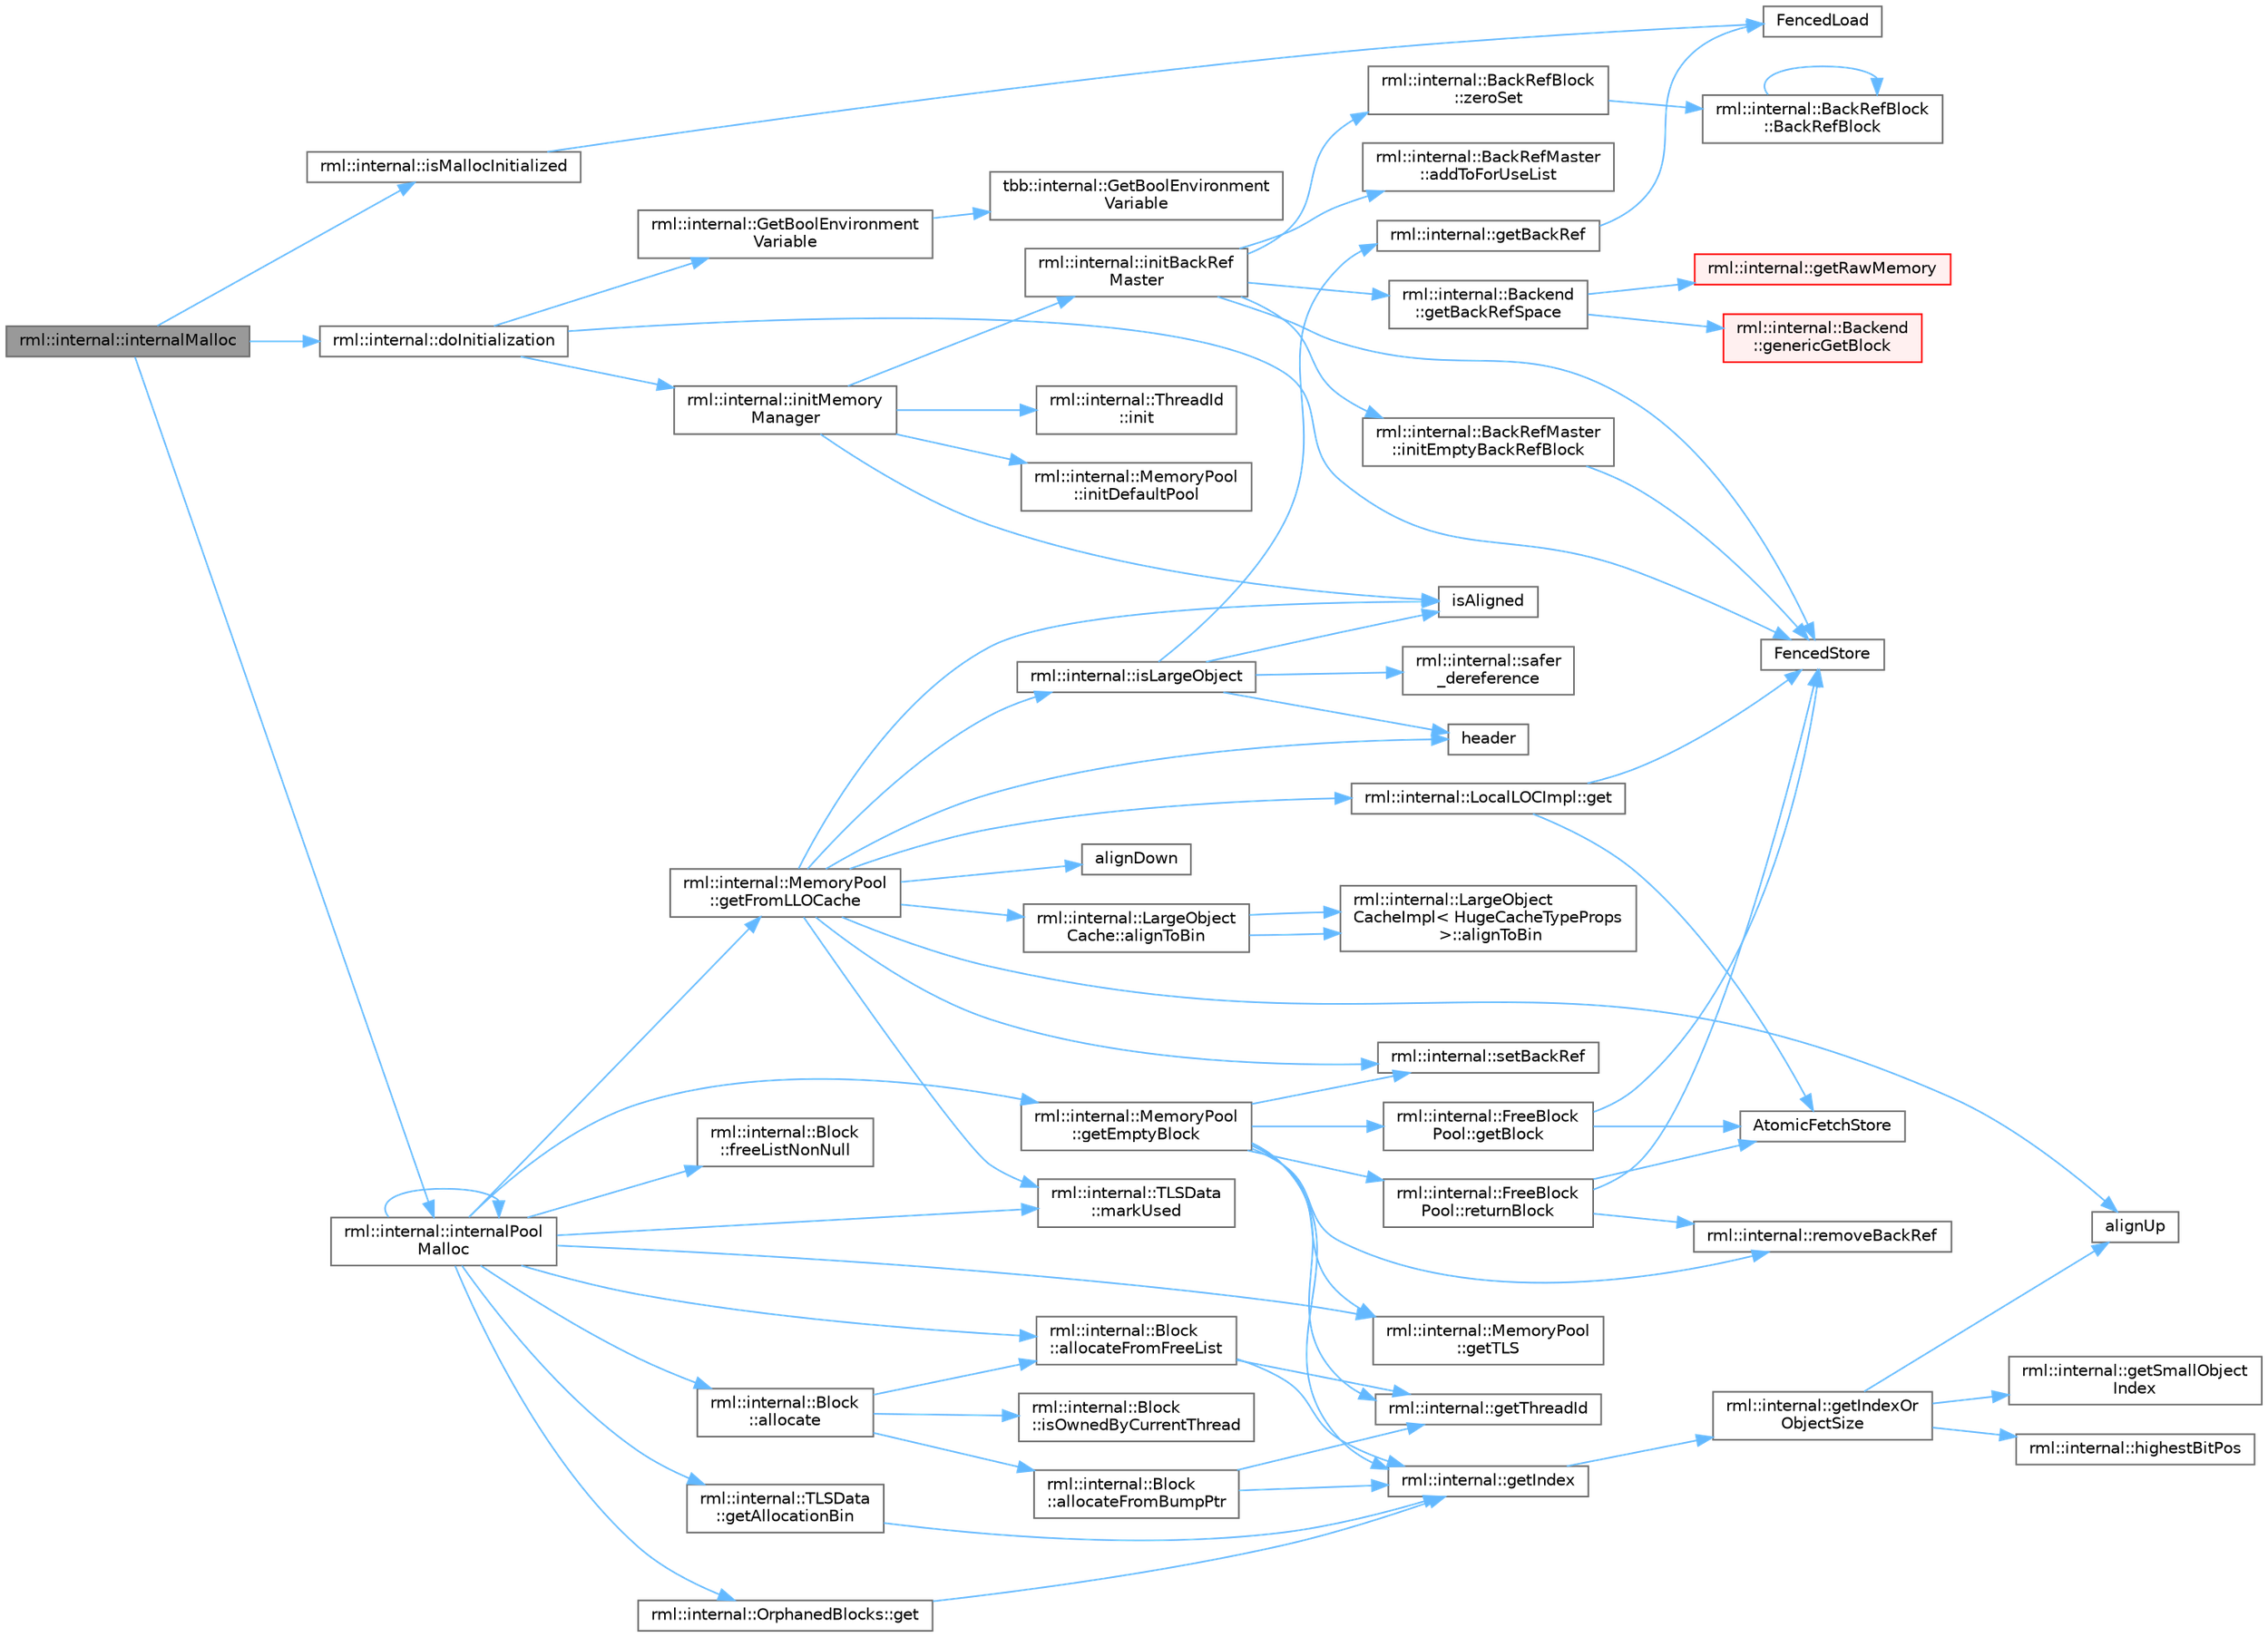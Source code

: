 digraph "rml::internal::internalMalloc"
{
 // LATEX_PDF_SIZE
  bgcolor="transparent";
  edge [fontname=Helvetica,fontsize=10,labelfontname=Helvetica,labelfontsize=10];
  node [fontname=Helvetica,fontsize=10,shape=box,height=0.2,width=0.4];
  rankdir="LR";
  Node1 [id="Node000001",label="rml::internal::internalMalloc",height=0.2,width=0.4,color="gray40", fillcolor="grey60", style="filled", fontcolor="black",tooltip=" "];
  Node1 -> Node2 [id="edge76_Node000001_Node000002",color="steelblue1",style="solid",tooltip=" "];
  Node2 [id="Node000002",label="rml::internal::doInitialization",height=0.2,width=0.4,color="grey40", fillcolor="white", style="filled",URL="$namespacerml_1_1internal.html#aad59cc02d849210b00c8587544e44e20",tooltip="Ensures that initMemoryManager() is called once and only once."];
  Node2 -> Node3 [id="edge77_Node000002_Node000003",color="steelblue1",style="solid",tooltip=" "];
  Node3 [id="Node000003",label="FencedStore",height=0.2,width=0.4,color="grey40", fillcolor="white", style="filled",URL="$_synchronize_8h.html#a19886ee3899c0a2435ea9840116ea325",tooltip=" "];
  Node2 -> Node4 [id="edge78_Node000002_Node000004",color="steelblue1",style="solid",tooltip=" "];
  Node4 [id="Node000004",label="rml::internal::GetBoolEnvironment\lVariable",height=0.2,width=0.4,color="grey40", fillcolor="white", style="filled",URL="$namespacerml_1_1internal.html#acbf202195ce55902f2237ab9e8de3be5",tooltip=" "];
  Node4 -> Node5 [id="edge79_Node000004_Node000005",color="steelblue1",style="solid",tooltip=" "];
  Node5 [id="Node000005",label="tbb::internal::GetBoolEnvironment\lVariable",height=0.2,width=0.4,color="grey40", fillcolor="white", style="filled",URL="$namespacetbb_1_1internal.html#a97d6c00654cc85d4c072f1a082c8c28a",tooltip=" "];
  Node2 -> Node6 [id="edge80_Node000002_Node000006",color="steelblue1",style="solid",tooltip=" "];
  Node6 [id="Node000006",label="rml::internal::initMemory\lManager",height=0.2,width=0.4,color="grey40", fillcolor="white", style="filled",URL="$namespacerml_1_1internal.html#ab24be00d5e9e602105742c4b1c7903a4",tooltip=" "];
  Node6 -> Node7 [id="edge81_Node000006_Node000007",color="steelblue1",style="solid",tooltip=" "];
  Node7 [id="Node000007",label="rml::internal::ThreadId\l::init",height=0.2,width=0.4,color="grey40", fillcolor="white", style="filled",URL="$classrml_1_1internal_1_1_thread_id.html#a58d4cb2156367a2fc468f6daf5cbded2",tooltip=" "];
  Node6 -> Node8 [id="edge82_Node000006_Node000008",color="steelblue1",style="solid",tooltip=" "];
  Node8 [id="Node000008",label="rml::internal::initBackRef\lMaster",height=0.2,width=0.4,color="grey40", fillcolor="white", style="filled",URL="$namespacerml_1_1internal.html#a35c262cb0badff1e3b2a9df6357a344a",tooltip=" "];
  Node8 -> Node9 [id="edge83_Node000008_Node000009",color="steelblue1",style="solid",tooltip=" "];
  Node9 [id="Node000009",label="rml::internal::BackRefMaster\l::addToForUseList",height=0.2,width=0.4,color="grey40", fillcolor="white", style="filled",URL="$structrml_1_1internal_1_1_back_ref_master.html#a37ff8568740208b7e96498e34b02cfb0",tooltip=" "];
  Node8 -> Node3 [id="edge84_Node000008_Node000003",color="steelblue1",style="solid",tooltip=" "];
  Node8 -> Node10 [id="edge85_Node000008_Node000010",color="steelblue1",style="solid",tooltip=" "];
  Node10 [id="Node000010",label="rml::internal::Backend\l::getBackRefSpace",height=0.2,width=0.4,color="grey40", fillcolor="white", style="filled",URL="$classrml_1_1internal_1_1_backend.html#af43a5f0fc5038a3e60d58602b696af87",tooltip=" "];
  Node10 -> Node11 [id="edge86_Node000010_Node000011",color="steelblue1",style="solid",tooltip=" "];
  Node11 [id="Node000011",label="rml::internal::Backend\l::genericGetBlock",height=0.2,width=0.4,color="red", fillcolor="#FFF0F0", style="filled",URL="$classrml_1_1internal_1_1_backend.html#a17c603dbded6b99ac85e338515ae0d40",tooltip=" "];
  Node10 -> Node18 [id="edge87_Node000010_Node000018",color="steelblue1",style="solid",tooltip=" "];
  Node18 [id="Node000018",label="rml::internal::getRawMemory",height=0.2,width=0.4,color="red", fillcolor="#FFF0F0", style="filled",URL="$namespacerml_1_1internal.html#a20a102758b34fcecb92ab9a8a5b94bab",tooltip=" "];
  Node8 -> Node55 [id="edge88_Node000008_Node000055",color="steelblue1",style="solid",tooltip=" "];
  Node55 [id="Node000055",label="rml::internal::BackRefMaster\l::initEmptyBackRefBlock",height=0.2,width=0.4,color="grey40", fillcolor="white", style="filled",URL="$structrml_1_1internal_1_1_back_ref_master.html#a95aa7e0acc7e9849781dc1d4a73acd5c",tooltip=" "];
  Node55 -> Node3 [id="edge89_Node000055_Node000003",color="steelblue1",style="solid",tooltip=" "];
  Node8 -> Node56 [id="edge90_Node000008_Node000056",color="steelblue1",style="solid",tooltip=" "];
  Node56 [id="Node000056",label="rml::internal::BackRefBlock\l::zeroSet",height=0.2,width=0.4,color="grey40", fillcolor="white", style="filled",URL="$structrml_1_1internal_1_1_back_ref_block.html#a5ead9463c799a7dd21ce45a45df08972",tooltip=" "];
  Node56 -> Node57 [id="edge91_Node000056_Node000057",color="steelblue1",style="solid",tooltip=" "];
  Node57 [id="Node000057",label="rml::internal::BackRefBlock\l::BackRefBlock",height=0.2,width=0.4,color="grey40", fillcolor="white", style="filled",URL="$structrml_1_1internal_1_1_back_ref_block.html#a91f7edc927ea22aa8f687535fc5719ab",tooltip=" "];
  Node57 -> Node57 [id="edge92_Node000057_Node000057",color="steelblue1",style="solid",tooltip=" "];
  Node6 -> Node58 [id="edge93_Node000006_Node000058",color="steelblue1",style="solid",tooltip=" "];
  Node58 [id="Node000058",label="rml::internal::MemoryPool\l::initDefaultPool",height=0.2,width=0.4,color="grey40", fillcolor="white", style="filled",URL="$classrml_1_1internal_1_1_memory_pool.html#add7381e97285946d931d763e07dee7e5",tooltip=" "];
  Node6 -> Node28 [id="edge94_Node000006_Node000028",color="steelblue1",style="solid",tooltip=" "];
  Node28 [id="Node000028",label="isAligned",height=0.2,width=0.4,color="grey40", fillcolor="white", style="filled",URL="$_customize_8h.html#a717f2c2c0501922cd654a5ebf49b287e",tooltip=" "];
  Node1 -> Node59 [id="edge95_Node000001_Node000059",color="steelblue1",style="solid",tooltip=" "];
  Node59 [id="Node000059",label="rml::internal::internalPool\lMalloc",height=0.2,width=0.4,color="grey40", fillcolor="white", style="filled",URL="$namespacerml_1_1internal.html#a341c0310d4c1374c96acc18cd37eba26",tooltip=" "];
  Node59 -> Node60 [id="edge96_Node000059_Node000060",color="steelblue1",style="solid",tooltip=" "];
  Node60 [id="Node000060",label="rml::internal::Block\l::allocate",height=0.2,width=0.4,color="grey40", fillcolor="white", style="filled",URL="$classrml_1_1internal_1_1_block.html#ab304c726e184fcd2cad31e30306e07ab",tooltip=" "];
  Node60 -> Node61 [id="edge97_Node000060_Node000061",color="steelblue1",style="solid",tooltip=" "];
  Node61 [id="Node000061",label="rml::internal::Block\l::allocateFromBumpPtr",height=0.2,width=0.4,color="grey40", fillcolor="white", style="filled",URL="$classrml_1_1internal_1_1_block.html#a15badeb7c104a8f860a7375ed648a43e",tooltip=" "];
  Node61 -> Node62 [id="edge98_Node000061_Node000062",color="steelblue1",style="solid",tooltip=" "];
  Node62 [id="Node000062",label="rml::internal::getIndex",height=0.2,width=0.4,color="grey40", fillcolor="white", style="filled",URL="$namespacerml_1_1internal.html#a70dcd761b867baccb7ffdb087e52e215",tooltip=" "];
  Node62 -> Node63 [id="edge99_Node000062_Node000063",color="steelblue1",style="solid",tooltip=" "];
  Node63 [id="Node000063",label="rml::internal::getIndexOr\lObjectSize",height=0.2,width=0.4,color="grey40", fillcolor="white", style="filled",URL="$namespacerml_1_1internal.html#aebac3191559671ba56411f6a4926649a",tooltip=" "];
  Node63 -> Node22 [id="edge100_Node000063_Node000022",color="steelblue1",style="solid",tooltip=" "];
  Node22 [id="Node000022",label="alignUp",height=0.2,width=0.4,color="grey40", fillcolor="white", style="filled",URL="$shared__utils_8h.html#abf7a0e928f58ffeeefa291f674c30d69",tooltip=" "];
  Node63 -> Node64 [id="edge101_Node000063_Node000064",color="steelblue1",style="solid",tooltip=" "];
  Node64 [id="Node000064",label="rml::internal::getSmallObject\lIndex",height=0.2,width=0.4,color="grey40", fillcolor="white", style="filled",URL="$namespacerml_1_1internal.html#a1c4eb44e079bcce46d628794a9862661",tooltip=" "];
  Node63 -> Node65 [id="edge102_Node000063_Node000065",color="steelblue1",style="solid",tooltip=" "];
  Node65 [id="Node000065",label="rml::internal::highestBitPos",height=0.2,width=0.4,color="grey40", fillcolor="white", style="filled",URL="$namespacerml_1_1internal.html#a207376af1d0186a621e6e405cd469662",tooltip=" "];
  Node61 -> Node66 [id="edge103_Node000061_Node000066",color="steelblue1",style="solid",tooltip=" "];
  Node66 [id="Node000066",label="rml::internal::getThreadId",height=0.2,width=0.4,color="grey40", fillcolor="white", style="filled",URL="$namespacerml_1_1internal.html#a2877b2db91c23b8b7eb1d37891c40b2b",tooltip=" "];
  Node60 -> Node67 [id="edge104_Node000060_Node000067",color="steelblue1",style="solid",tooltip=" "];
  Node67 [id="Node000067",label="rml::internal::Block\l::allocateFromFreeList",height=0.2,width=0.4,color="grey40", fillcolor="white", style="filled",URL="$classrml_1_1internal_1_1_block.html#a49c5382153edd22b031869f0a822f9f2",tooltip=" "];
  Node67 -> Node62 [id="edge105_Node000067_Node000062",color="steelblue1",style="solid",tooltip=" "];
  Node67 -> Node66 [id="edge106_Node000067_Node000066",color="steelblue1",style="solid",tooltip=" "];
  Node60 -> Node68 [id="edge107_Node000060_Node000068",color="steelblue1",style="solid",tooltip=" "];
  Node68 [id="Node000068",label="rml::internal::Block\l::isOwnedByCurrentThread",height=0.2,width=0.4,color="grey40", fillcolor="white", style="filled",URL="$classrml_1_1internal_1_1_block.html#a764948ac32e7d5689a755e4af99308e2",tooltip=" "];
  Node59 -> Node67 [id="edge108_Node000059_Node000067",color="steelblue1",style="solid",tooltip=" "];
  Node59 -> Node69 [id="edge109_Node000059_Node000069",color="steelblue1",style="solid",tooltip=" "];
  Node69 [id="Node000069",label="rml::internal::Block\l::freeListNonNull",height=0.2,width=0.4,color="grey40", fillcolor="white", style="filled",URL="$classrml_1_1internal_1_1_block.html#a624decb3bf1a4f7ab0b66e3ae0fb1324",tooltip=" "];
  Node59 -> Node70 [id="edge110_Node000059_Node000070",color="steelblue1",style="solid",tooltip=" "];
  Node70 [id="Node000070",label="rml::internal::OrphanedBlocks::get",height=0.2,width=0.4,color="grey40", fillcolor="white", style="filled",URL="$classrml_1_1internal_1_1_orphaned_blocks.html#a3ed9f9cf98cd6c788195e57408c5ed26",tooltip=" "];
  Node70 -> Node62 [id="edge111_Node000070_Node000062",color="steelblue1",style="solid",tooltip=" "];
  Node59 -> Node71 [id="edge112_Node000059_Node000071",color="steelblue1",style="solid",tooltip=" "];
  Node71 [id="Node000071",label="rml::internal::TLSData\l::getAllocationBin",height=0.2,width=0.4,color="grey40", fillcolor="white", style="filled",URL="$classrml_1_1internal_1_1_t_l_s_data.html#a26c607a6304c0fa325c6604cf7c767ea",tooltip=" "];
  Node71 -> Node62 [id="edge113_Node000071_Node000062",color="steelblue1",style="solid",tooltip=" "];
  Node59 -> Node72 [id="edge114_Node000059_Node000072",color="steelblue1",style="solid",tooltip=" "];
  Node72 [id="Node000072",label="rml::internal::MemoryPool\l::getEmptyBlock",height=0.2,width=0.4,color="grey40", fillcolor="white", style="filled",URL="$classrml_1_1internal_1_1_memory_pool.html#a16261e62d2c6418981ade9a7ea23d5d0",tooltip=" "];
  Node72 -> Node73 [id="edge115_Node000072_Node000073",color="steelblue1",style="solid",tooltip=" "];
  Node73 [id="Node000073",label="rml::internal::FreeBlock\lPool::getBlock",height=0.2,width=0.4,color="grey40", fillcolor="white", style="filled",URL="$classrml_1_1internal_1_1_free_block_pool.html#a3d6745e31d1a809ce90273ba7a8f8ab7",tooltip=" "];
  Node73 -> Node74 [id="edge116_Node000073_Node000074",color="steelblue1",style="solid",tooltip=" "];
  Node74 [id="Node000074",label="AtomicFetchStore",height=0.2,width=0.4,color="grey40", fillcolor="white", style="filled",URL="$_synchronize_8h.html#a8f959802bcef862416aed96fe5c6e601",tooltip=" "];
  Node73 -> Node3 [id="edge117_Node000073_Node000003",color="steelblue1",style="solid",tooltip=" "];
  Node72 -> Node62 [id="edge118_Node000072_Node000062",color="steelblue1",style="solid",tooltip=" "];
  Node72 -> Node66 [id="edge119_Node000072_Node000066",color="steelblue1",style="solid",tooltip=" "];
  Node72 -> Node75 [id="edge120_Node000072_Node000075",color="steelblue1",style="solid",tooltip=" "];
  Node75 [id="Node000075",label="rml::internal::MemoryPool\l::getTLS",height=0.2,width=0.4,color="grey40", fillcolor="white", style="filled",URL="$classrml_1_1internal_1_1_memory_pool.html#acdf684e1b29c9d00886d97b909798488",tooltip=" "];
  Node72 -> Node76 [id="edge121_Node000072_Node000076",color="steelblue1",style="solid",tooltip=" "];
  Node76 [id="Node000076",label="rml::internal::removeBackRef",height=0.2,width=0.4,color="grey40", fillcolor="white", style="filled",URL="$namespacerml_1_1internal.html#ab8e65fb38698f5544e2b1fa3127bec85",tooltip=" "];
  Node72 -> Node77 [id="edge122_Node000072_Node000077",color="steelblue1",style="solid",tooltip=" "];
  Node77 [id="Node000077",label="rml::internal::FreeBlock\lPool::returnBlock",height=0.2,width=0.4,color="grey40", fillcolor="white", style="filled",URL="$classrml_1_1internal_1_1_free_block_pool.html#a98adf682213916f2d39812b170938b4a",tooltip=" "];
  Node77 -> Node74 [id="edge123_Node000077_Node000074",color="steelblue1",style="solid",tooltip=" "];
  Node77 -> Node3 [id="edge124_Node000077_Node000003",color="steelblue1",style="solid",tooltip=" "];
  Node77 -> Node76 [id="edge125_Node000077_Node000076",color="steelblue1",style="solid",tooltip=" "];
  Node72 -> Node78 [id="edge126_Node000072_Node000078",color="steelblue1",style="solid",tooltip=" "];
  Node78 [id="Node000078",label="rml::internal::setBackRef",height=0.2,width=0.4,color="grey40", fillcolor="white", style="filled",URL="$namespacerml_1_1internal.html#aa5ddbf0f60817126c51b54ca648caf34",tooltip=" "];
  Node59 -> Node79 [id="edge127_Node000059_Node000079",color="steelblue1",style="solid",tooltip=" "];
  Node79 [id="Node000079",label="rml::internal::MemoryPool\l::getFromLLOCache",height=0.2,width=0.4,color="grey40", fillcolor="white", style="filled",URL="$classrml_1_1internal_1_1_memory_pool.html#af1f6175add16b2b950447b8b4c6bf491",tooltip=" "];
  Node79 -> Node21 [id="edge128_Node000079_Node000021",color="steelblue1",style="solid",tooltip=" "];
  Node21 [id="Node000021",label="alignDown",height=0.2,width=0.4,color="grey40", fillcolor="white", style="filled",URL="$shared__utils_8h.html#ab3918cd2395835f90b78b96d4e1e2390",tooltip=" "];
  Node79 -> Node80 [id="edge129_Node000079_Node000080",color="steelblue1",style="solid",tooltip=" "];
  Node80 [id="Node000080",label="rml::internal::LargeObject\lCache::alignToBin",height=0.2,width=0.4,color="grey40", fillcolor="white", style="filled",URL="$classrml_1_1internal_1_1_large_object_cache.html#a60b70cf5fd394c20459885fa6f093cb2",tooltip=" "];
  Node80 -> Node81 [id="edge130_Node000080_Node000081",color="steelblue1",style="solid",tooltip=" "];
  Node81 [id="Node000081",label="rml::internal::LargeObject\lCacheImpl\< HugeCacheTypeProps\l \>::alignToBin",height=0.2,width=0.4,color="grey40", fillcolor="white", style="filled",URL="$classrml_1_1internal_1_1_large_object_cache_impl.html#a01f6ac36f886dfe3a705818b82f739ed",tooltip=" "];
  Node80 -> Node81 [id="edge131_Node000080_Node000081",color="steelblue1",style="solid",tooltip=" "];
  Node79 -> Node22 [id="edge132_Node000079_Node000022",color="steelblue1",style="solid",tooltip=" "];
  Node79 -> Node82 [id="edge133_Node000079_Node000082",color="steelblue1",style="solid",tooltip=" "];
  Node82 [id="Node000082",label="rml::internal::LocalLOCImpl::get",height=0.2,width=0.4,color="grey40", fillcolor="white", style="filled",URL="$classrml_1_1internal_1_1_local_l_o_c_impl.html#af40a0514dcc47ac4ceccfea084adb199",tooltip=" "];
  Node82 -> Node74 [id="edge134_Node000082_Node000074",color="steelblue1",style="solid",tooltip=" "];
  Node82 -> Node3 [id="edge135_Node000082_Node000003",color="steelblue1",style="solid",tooltip=" "];
  Node79 -> Node83 [id="edge136_Node000079_Node000083",color="steelblue1",style="solid",tooltip=" "];
  Node83 [id="Node000083",label="header",height=0.2,width=0.4,color="grey40", fillcolor="white", style="filled",URL="$cblat1_8f.html#a410931b600854e6dd3e253731606117e",tooltip=" "];
  Node79 -> Node28 [id="edge137_Node000079_Node000028",color="steelblue1",style="solid",tooltip=" "];
  Node79 -> Node84 [id="edge138_Node000079_Node000084",color="steelblue1",style="solid",tooltip=" "];
  Node84 [id="Node000084",label="rml::internal::isLargeObject",height=0.2,width=0.4,color="grey40", fillcolor="white", style="filled",URL="$namespacerml_1_1internal.html#a730f387568a0a522e003dca4246eb393",tooltip=" "];
  Node84 -> Node85 [id="edge139_Node000084_Node000085",color="steelblue1",style="solid",tooltip=" "];
  Node85 [id="Node000085",label="rml::internal::getBackRef",height=0.2,width=0.4,color="grey40", fillcolor="white", style="filled",URL="$namespacerml_1_1internal.html#a674d3a46d675ee1887142a9118f48927",tooltip=" "];
  Node85 -> Node17 [id="edge140_Node000085_Node000017",color="steelblue1",style="solid",tooltip=" "];
  Node17 [id="Node000017",label="FencedLoad",height=0.2,width=0.4,color="grey40", fillcolor="white", style="filled",URL="$_synchronize_8h.html#a0792980ea26344eaf2fc0a4112b5d848",tooltip=" "];
  Node84 -> Node83 [id="edge141_Node000084_Node000083",color="steelblue1",style="solid",tooltip=" "];
  Node84 -> Node28 [id="edge142_Node000084_Node000028",color="steelblue1",style="solid",tooltip=" "];
  Node84 -> Node86 [id="edge143_Node000084_Node000086",color="steelblue1",style="solid",tooltip=" "];
  Node86 [id="Node000086",label="rml::internal::safer\l_dereference",height=0.2,width=0.4,color="grey40", fillcolor="white", style="filled",URL="$namespacerml_1_1internal.html#ad1ffc431b9c2d1e7109a72599d761792",tooltip=" "];
  Node79 -> Node87 [id="edge144_Node000079_Node000087",color="steelblue1",style="solid",tooltip=" "];
  Node87 [id="Node000087",label="rml::internal::TLSData\l::markUsed",height=0.2,width=0.4,color="grey40", fillcolor="white", style="filled",URL="$classrml_1_1internal_1_1_t_l_s_data.html#afabda6a63ddb1942d1d5a7a06f41e2ae",tooltip=" "];
  Node79 -> Node78 [id="edge145_Node000079_Node000078",color="steelblue1",style="solid",tooltip=" "];
  Node59 -> Node75 [id="edge146_Node000059_Node000075",color="steelblue1",style="solid",tooltip=" "];
  Node59 -> Node59 [id="edge147_Node000059_Node000059",color="steelblue1",style="solid",tooltip=" "];
  Node59 -> Node87 [id="edge148_Node000059_Node000087",color="steelblue1",style="solid",tooltip=" "];
  Node1 -> Node88 [id="edge149_Node000001_Node000088",color="steelblue1",style="solid",tooltip=" "];
  Node88 [id="Node000088",label="rml::internal::isMallocInitialized",height=0.2,width=0.4,color="grey40", fillcolor="white", style="filled",URL="$namespacerml_1_1internal.html#a61c4d632ea815cbeea8ed0ee72e06ac7",tooltip=" "];
  Node88 -> Node17 [id="edge150_Node000088_Node000017",color="steelblue1",style="solid",tooltip=" "];
}
